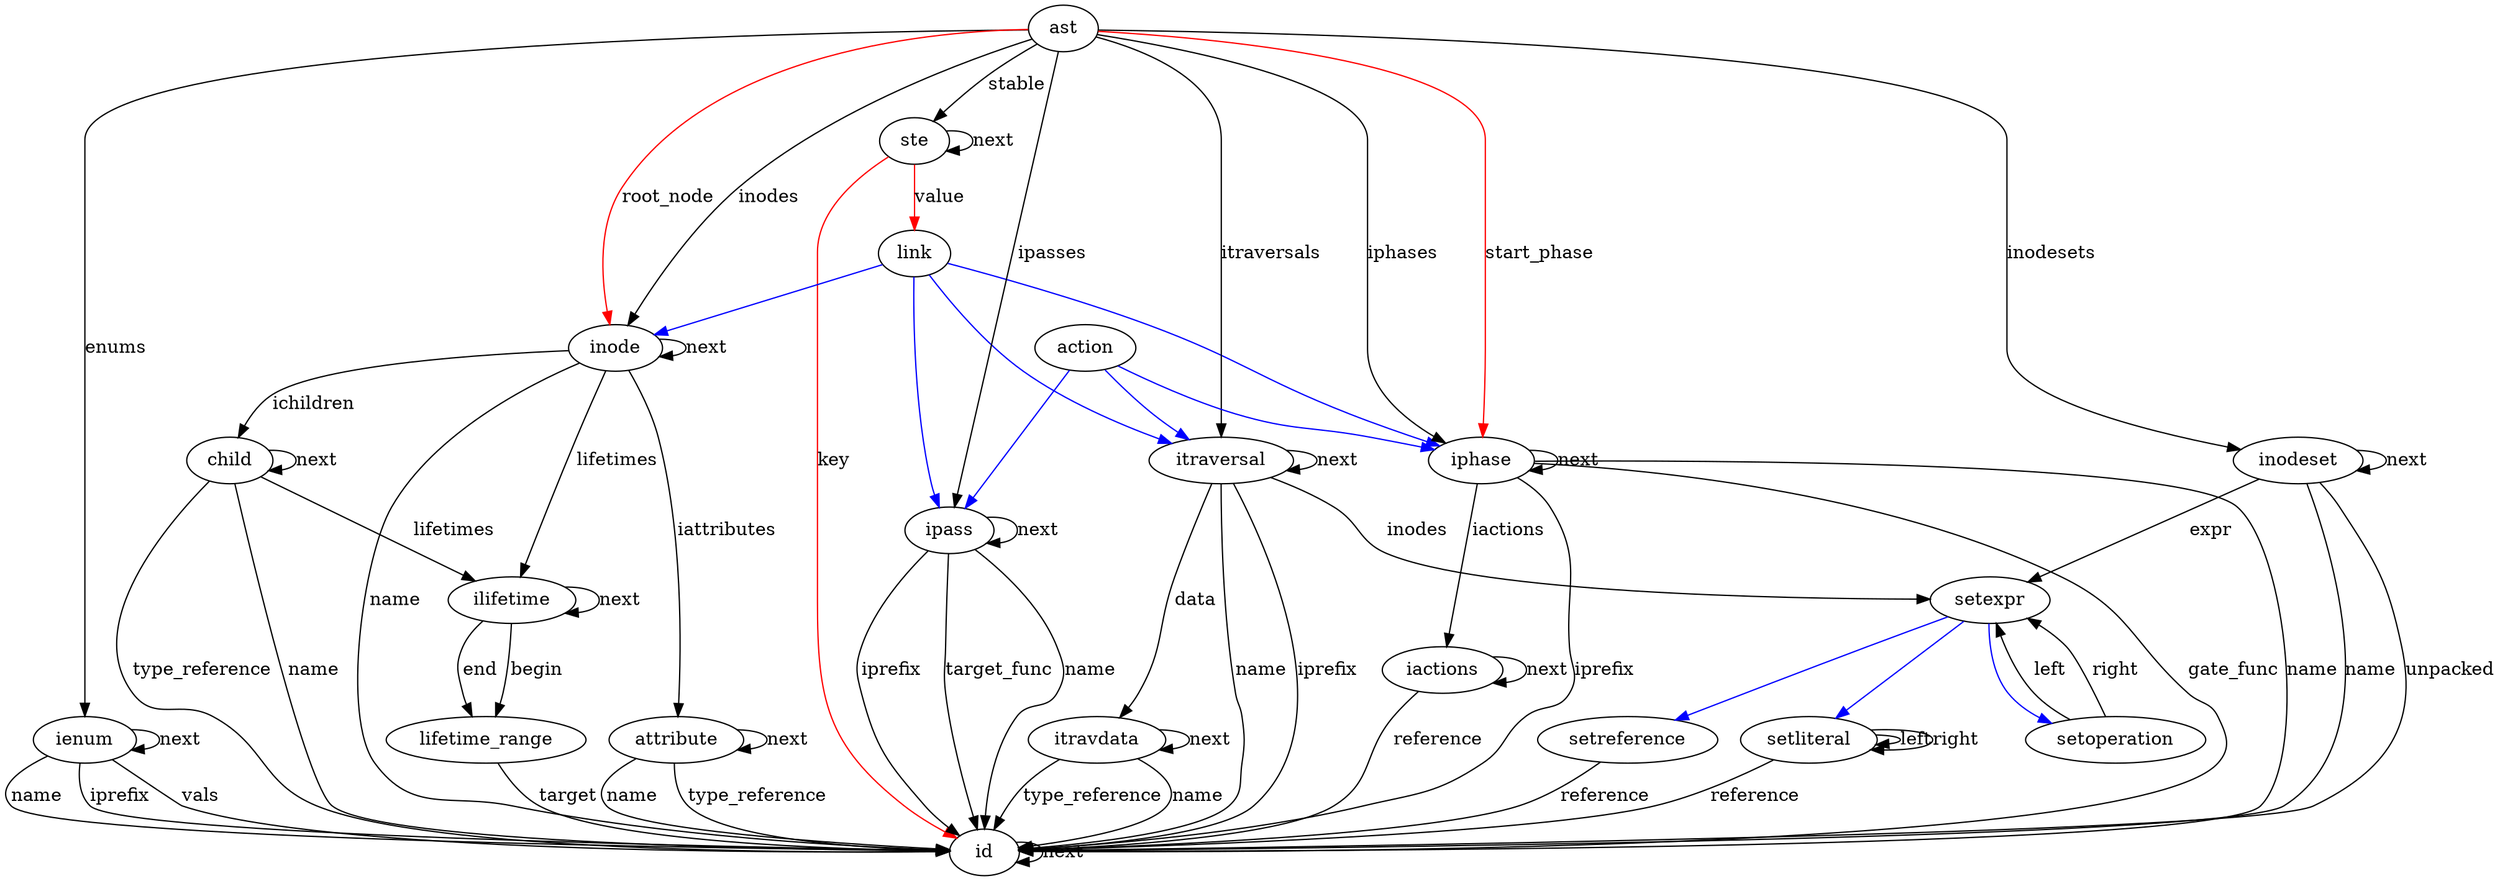 digraph Ast {
id -> id[label="next"]
ienum -> id[label="vals"]
ienum -> id[label="name"]
ienum -> id[label="iprefix"]
ienum -> ienum[label="next"]
attribute -> id[label="name"]
attribute -> id[label="type_reference"]
attribute -> attribute[label="next"]
itravdata -> id[label="name"]
itravdata -> id[label="type_reference"]
itravdata -> itravdata[label="next"]
setoperation -> setexpr[label="left"]
setoperation -> setexpr[label="right"]
setliteral -> id[label="reference"]
setliteral -> setliteral[label="left"]
setliteral -> setliteral[label="right"]
setreference -> id[label="reference"]
ste -> ste[label="next"]
ste -> id[color=red, label="key"]
ste -> link[color=red, label="value"]
child -> id[label="name"]
child -> ilifetime[label="lifetimes"]
child -> child[label="next"]
child -> id[label="type_reference"]
lifetime_range -> id[label="target"]
ilifetime -> lifetime_range[label="begin"]
ilifetime -> lifetime_range[label="end"]
ilifetime -> ilifetime[label="next"]
inodeset -> id[label="name"]
inodeset -> setexpr[label="expr"]
inodeset -> id[label="unpacked"]
inodeset -> inodeset[label="next"]
inode -> id[label="name"]
inode -> inode[label="next"]
inode -> child[label="ichildren"]
inode -> attribute[label="iattributes"]
inode -> ilifetime[label="lifetimes"]
ipass -> id[label="name"]
ipass -> id[label="iprefix"]
ipass -> id[label="target_func"]
ipass -> ipass[label="next"]
itraversal -> id[label="name"]
itraversal -> id[label="iprefix"]
itraversal -> setexpr[label="inodes"]
itraversal -> itravdata[label="data"]
itraversal -> itraversal[label="next"]
iphase -> id[label="name"]
iphase -> id[label="iprefix"]
iphase -> id[label="gate_func"]
iphase -> iactions[label="iactions"]
iphase -> iphase[label="next"]
iactions -> id[label="reference"]
iactions -> iactions[label="next"]
ast -> iphase[label="iphases"]
ast -> itraversal[label="itraversals"]
ast -> ipass[label="ipasses"]
ast -> inode[label="inodes"]
ast -> inodeset[label="inodesets"]
ast -> ienum[label="enums"]
ast -> ste[label="stable"]
ast -> inode[color=red, label="root_node"]
ast -> iphase[color=red, label="start_phase"]
setexpr;
setexpr -> setoperation [color=blue]
setexpr -> setreference [color=blue]
setexpr -> setliteral [color=blue]
link;
link -> iphase [color=blue]
link -> itraversal [color=blue]
link -> ipass [color=blue]
link -> inode [color=blue]
action;
action -> iphase [color=blue]
action -> itraversal [color=blue]
action -> ipass [color=blue]
}
